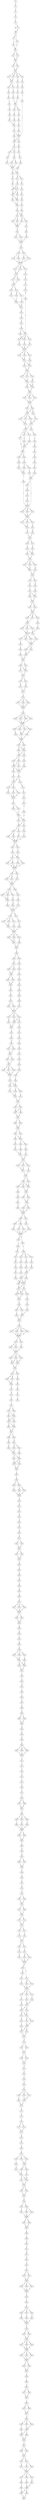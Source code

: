 strict digraph  {
	S0 -> S1 [ label = S ];
	S1 -> S2 [ label = C ];
	S2 -> S3 [ label = G ];
	S3 -> S4 [ label = L ];
	S4 -> S5 [ label = R ];
	S4 -> S6 [ label = C ];
	S5 -> S7 [ label = F ];
	S5 -> S8 [ label = I ];
	S6 -> S5 [ label = R ];
	S7 -> S9 [ label = V ];
	S8 -> S10 [ label = P ];
	S9 -> S10 [ label = P ];
	S10 -> S11 [ label = T ];
	S10 -> S12 [ label = A ];
	S11 -> S13 [ label = A ];
	S12 -> S13 [ label = A ];
	S13 -> S14 [ label = Q ];
	S13 -> S15 [ label = L ];
	S14 -> S16 [ label = K ];
	S15 -> S16 [ label = K ];
	S16 -> S17 [ label = S ];
	S16 -> S18 [ label = D ];
	S16 -> S19 [ label = P ];
	S16 -> S20 [ label = Q ];
	S17 -> S21 [ label = D ];
	S18 -> S22 [ label = K ];
	S19 -> S23 [ label = E ];
	S20 -> S21 [ label = D ];
	S21 -> S24 [ label = L ];
	S21 -> S25 [ label = M ];
	S22 -> S26 [ label = E ];
	S23 -> S27 [ label = G ];
	S24 -> S28 [ label = S ];
	S25 -> S29 [ label = V ];
	S26 -> S30 [ label = E ];
	S27 -> S31 [ label = A ];
	S28 -> S32 [ label = P ];
	S29 -> S33 [ label = L ];
	S30 -> S34 [ label = L ];
	S31 -> S35 [ label = S ];
	S32 -> S36 [ label = E ];
	S33 -> S37 [ label = D ];
	S34 -> S38 [ label = I ];
	S35 -> S36 [ label = E ];
	S36 -> S39 [ label = N ];
	S36 -> S40 [ label = S ];
	S37 -> S41 [ label = A ];
	S38 -> S42 [ label = N ];
	S38 -> S43 [ label = G ];
	S39 -> S44 [ label = A ];
	S40 -> S45 [ label = S ];
	S41 -> S46 [ label = G ];
	S42 -> S47 [ label = H ];
	S43 -> S48 [ label = D ];
	S44 -> S49 [ label = I ];
	S45 -> S50 [ label = G ];
	S46 -> S51 [ label = A ];
	S47 -> S52 [ label = T ];
	S47 -> S53 [ label = S ];
	S48 -> S54 [ label = K ];
	S49 -> S55 [ label = A ];
	S50 -> S56 [ label = T ];
	S51 -> S56 [ label = T ];
	S52 -> S57 [ label = A ];
	S53 -> S58 [ label = M ];
	S54 -> S59 [ label = N ];
	S55 -> S60 [ label = T ];
	S56 -> S61 [ label = V ];
	S57 -> S62 [ label = T ];
	S58 -> S63 [ label = I ];
	S58 -> S64 [ label = N ];
	S59 -> S65 [ label = V ];
	S60 -> S38 [ label = I ];
	S61 -> S38 [ label = I ];
	S61 -> S66 [ label = L ];
	S62 -> S67 [ label = L ];
	S63 -> S67 [ label = L ];
	S64 -> S67 [ label = L ];
	S65 -> S68 [ label = I ];
	S66 -> S42 [ label = N ];
	S67 -> S69 [ label = I ];
	S67 -> S70 [ label = V ];
	S68 -> S70 [ label = V ];
	S69 -> S71 [ label = R ];
	S70 -> S72 [ label = D ];
	S70 -> S73 [ label = Q ];
	S71 -> S74 [ label = H ];
	S72 -> S75 [ label = S ];
	S73 -> S76 [ label = R ];
	S74 -> S77 [ label = L ];
	S75 -> S78 [ label = I ];
	S76 -> S77 [ label = L ];
	S76 -> S79 [ label = M ];
	S77 -> S80 [ label = Q ];
	S77 -> S81 [ label = E ];
	S78 -> S82 [ label = S ];
	S79 -> S81 [ label = E ];
	S80 -> S83 [ label = A ];
	S81 -> S83 [ label = A ];
	S81 -> S84 [ label = S ];
	S82 -> S85 [ label = R ];
	S83 -> S86 [ label = L ];
	S84 -> S86 [ label = L ];
	S85 -> S87 [ label = F ];
	S86 -> S88 [ label = L ];
	S87 -> S89 [ label = Y ];
	S88 -> S90 [ label = N ];
	S88 -> S91 [ label = A ];
	S89 -> S90 [ label = N ];
	S90 -> S92 [ label = N ];
	S90 -> S93 [ label = S ];
	S91 -> S94 [ label = Q ];
	S91 -> S95 [ label = L ];
	S92 -> S96 [ label = G ];
	S93 -> S97 [ label = T ];
	S94 -> S96 [ label = G ];
	S95 -> S96 [ label = G ];
	S96 -> S98 [ label = N ];
	S97 -> S99 [ label = E ];
	S98 -> S100 [ label = Y ];
	S98 -> S101 [ label = G ];
	S99 -> S102 [ label = M ];
	S100 -> S103 [ label = S ];
	S101 -> S103 [ label = S ];
	S102 -> S103 [ label = S ];
	S103 -> S104 [ label = D ];
	S104 -> S105 [ label = I ];
	S104 -> S106 [ label = V ];
	S105 -> S107 [ label = I ];
	S105 -> S108 [ label = V ];
	S106 -> S109 [ label = S ];
	S106 -> S110 [ label = T ];
	S107 -> S111 [ label = L ];
	S108 -> S111 [ label = L ];
	S109 -> S111 [ label = L ];
	S110 -> S111 [ label = L ];
	S111 -> S112 [ label = K ];
	S111 -> S113 [ label = K ];
	S111 -> S114 [ label = R ];
	S112 -> S115 [ label = V ];
	S113 -> S116 [ label = L ];
	S114 -> S115 [ label = V ];
	S115 -> S117 [ label = H ];
	S115 -> S118 [ label = Q ];
	S116 -> S119 [ label = G ];
	S117 -> S120 [ label = T ];
	S118 -> S120 [ label = T ];
	S119 -> S121 [ label = N ];
	S120 -> S122 [ label = T ];
	S120 -> S123 [ label = V ];
	S121 -> S124 [ label = Q ];
	S122 -> S125 [ label = N ];
	S123 -> S126 [ label = H ];
	S123 -> S127 [ label = S ];
	S124 -> S128 [ label = R ];
	S125 -> S129 [ label = S ];
	S126 -> S129 [ label = S ];
	S127 -> S130 [ label = T ];
	S128 -> S131 [ label = F ];
	S129 -> S132 [ label = D ];
	S130 -> S132 [ label = D ];
	S131 -> S133 [ label = Y ];
	S131 -> S134 [ label = S ];
	S131 -> S135 [ label = Q ];
	S132 -> S136 [ label = E ];
	S133 -> S137 [ label = T ];
	S134 -> S138 [ label = S ];
	S135 -> S139 [ label = A ];
	S136 -> S140 [ label = V ];
	S137 -> S141 [ label = H ];
	S138 -> S141 [ label = H ];
	S139 -> S141 [ label = H ];
	S140 -> S142 [ label = K ];
	S141 -> S143 [ label = H ];
	S141 -> S144 [ label = R ];
	S141 -> S145 [ label = S ];
	S142 -> S146 [ label = V ];
	S143 -> S147 [ label = L ];
	S144 -> S148 [ label = F ];
	S145 -> S147 [ label = L ];
	S146 -> S131 [ label = F ];
	S146 -> S149 [ label = I ];
	S147 -> S150 [ label = L ];
	S147 -> S151 [ label = V ];
	S148 -> S151 [ label = V ];
	S149 -> S135 [ label = Q ];
	S150 -> S152 [ label = L ];
	S151 -> S152 [ label = L ];
	S152 -> S153 [ label = V ];
	S152 -> S154 [ label = S ];
	S152 -> S155 [ label = T ];
	S153 -> S156 [ label = L ];
	S154 -> S156 [ label = L ];
	S155 -> S157 [ label = M ];
	S156 -> S158 [ label = Q ];
	S156 -> S159 [ label = M ];
	S157 -> S158 [ label = Q ];
	S158 -> S160 [ label = S ];
	S159 -> S160 [ label = S ];
	S160 -> S161 [ label = Q ];
	S160 -> S162 [ label = D ];
	S160 -> S163 [ label = E ];
	S161 -> S164 [ label = V ];
	S162 -> S164 [ label = V ];
	S163 -> S164 [ label = V ];
	S164 -> S165 [ label = L ];
	S164 -> S166 [ label = F ];
	S165 -> S167 [ label = E ];
	S166 -> S168 [ label = R ];
	S166 -> S167 [ label = E ];
	S167 -> S169 [ label = N ];
	S167 -> S170 [ label = G ];
	S167 -> S171 [ label = E ];
	S168 -> S172 [ label = T ];
	S169 -> S173 [ label = M ];
	S170 -> S174 [ label = L ];
	S171 -> S174 [ label = L ];
	S172 -> S173 [ label = M ];
	S173 -> S175 [ label = L ];
	S173 -> S176 [ label = C ];
	S174 -> S175 [ label = L ];
	S175 -> S177 [ label = Q ];
	S175 -> S178 [ label = E ];
	S175 -> S179 [ label = L ];
	S176 -> S180 [ label = S ];
	S177 -> S181 [ label = N ];
	S178 -> S182 [ label = H ];
	S179 -> S183 [ label = T ];
	S180 -> S184 [ label = K ];
	S181 -> S185 [ label = Q ];
	S181 -> S186 [ label = S ];
	S182 -> S187 [ label = R ];
	S183 -> S187 [ label = R ];
	S184 -> S188 [ label = R ];
	S185 -> S189 [ label = T ];
	S186 -> S190 [ label = S ];
	S187 -> S181 [ label = N ];
	S188 -> S191 [ label = W ];
	S189 -> S192 [ label = V ];
	S190 -> S193 [ label = T ];
	S190 -> S194 [ label = A ];
	S191 -> S195 [ label = D ];
	S192 -> S196 [ label = L ];
	S193 -> S196 [ label = L ];
	S194 -> S197 [ label = V ];
	S195 -> S198 [ label = N ];
	S196 -> S199 [ label = T ];
	S197 -> S200 [ label = V ];
	S198 -> S201 [ label = N ];
	S199 -> S202 [ label = L ];
	S200 -> S203 [ label = N ];
	S200 -> S202 [ label = L ];
	S201 -> S204 [ label = K ];
	S202 -> S205 [ label = Q ];
	S202 -> S206 [ label = N ];
	S202 -> S207 [ label = R ];
	S203 -> S208 [ label = E ];
	S204 -> S200 [ label = V ];
	S205 -> S209 [ label = E ];
	S206 -> S209 [ label = E ];
	S207 -> S209 [ label = E ];
	S208 -> S210 [ label = I ];
	S209 -> S211 [ label = P ];
	S209 -> S212 [ label = N ];
	S209 -> S213 [ label = S ];
	S210 -> S214 [ label = E ];
	S211 -> S215 [ label = A ];
	S212 -> S216 [ label = E ];
	S213 -> S215 [ label = A ];
	S214 -> S202 [ label = L ];
	S215 -> S217 [ label = D ];
	S216 -> S218 [ label = Q ];
	S217 -> S219 [ label = C ];
	S218 -> S219 [ label = C ];
	S219 -> S220 [ label = A ];
	S219 -> S221 [ label = V ];
	S220 -> S222 [ label = A ];
	S221 -> S223 [ label = P ];
	S222 -> S224 [ label = L ];
	S222 -> S225 [ label = V ];
	S223 -> S225 [ label = V ];
	S224 -> S226 [ label = F ];
	S225 -> S226 [ label = F ];
	S226 -> S227 [ label = E ];
	S226 -> S228 [ label = P ];
	S226 -> S229 [ label = D ];
	S227 -> S230 [ label = K ];
	S228 -> S231 [ label = R ];
	S229 -> S230 [ label = K ];
	S230 -> S232 [ label = F ];
	S231 -> S232 [ label = F ];
	S232 -> S233 [ label = I ];
	S232 -> S234 [ label = L ];
	S233 -> S235 [ label = R ];
	S234 -> S236 [ label = H ];
	S235 -> S237 [ label = Y ];
	S236 -> S238 [ label = F ];
	S237 -> S239 [ label = L ];
	S237 -> S240 [ label = M ];
	S238 -> S239 [ label = L ];
	S239 -> S241 [ label = Y ];
	S240 -> S241 [ label = Y ];
	S241 -> S242 [ label = C ];
	S241 -> S243 [ label = H ];
	S242 -> S244 [ label = G ];
	S243 -> S244 [ label = G ];
	S244 -> S245 [ label = E ];
	S244 -> S246 [ label = T ];
	S244 -> S247 [ label = D ];
	S245 -> S248 [ label = I ];
	S246 -> S249 [ label = V ];
	S247 -> S248 [ label = I ];
	S248 -> S250 [ label = I ];
	S248 -> S251 [ label = A ];
	S248 -> S252 [ label = S ];
	S249 -> S253 [ label = Y ];
	S250 -> S254 [ label = I ];
	S251 -> S255 [ label = V ];
	S252 -> S255 [ label = V ];
	S253 -> S255 [ label = V ];
	S254 -> S256 [ label = L ];
	S255 -> S257 [ label = N ];
	S255 -> S258 [ label = Q ];
	S255 -> S259 [ label = R ];
	S256 -> S260 [ label = L ];
	S257 -> S261 [ label = T ];
	S258 -> S260 [ label = L ];
	S259 -> S260 [ label = L ];
	S260 -> S262 [ label = D ];
	S260 -> S263 [ label = E ];
	S261 -> S264 [ label = S ];
	S262 -> S265 [ label = Q ];
	S263 -> S265 [ label = Q ];
	S264 -> S266 [ label = T ];
	S265 -> S267 [ label = A ];
	S266 -> S267 [ label = A ];
	S267 -> S268 [ label = I ];
	S267 -> S269 [ label = L ];
	S268 -> S270 [ label = P ];
	S268 -> S271 [ label = S ];
	S269 -> S270 [ label = P ];
	S270 -> S272 [ label = L ];
	S271 -> S272 [ label = L ];
	S272 -> S273 [ label = H ];
	S272 -> S274 [ label = L ];
	S273 -> S275 [ label = K ];
	S274 -> S276 [ label = M ];
	S275 -> S277 [ label = L ];
	S276 -> S277 [ label = L ];
	S277 -> S278 [ label = A ];
	S278 -> S279 [ label = S ];
	S278 -> S280 [ label = D ];
	S278 -> S281 [ label = N ];
	S279 -> S282 [ label = K ];
	S280 -> S282 [ label = K ];
	S281 -> S282 [ label = K ];
	S282 -> S283 [ label = Y ];
	S283 -> S284 [ label = Q ];
	S283 -> S285 [ label = N ];
	S283 -> S286 [ label = T ];
	S283 -> S287 [ label = H ];
	S284 -> S288 [ label = V ];
	S285 -> S288 [ label = V ];
	S286 -> S288 [ label = V ];
	S287 -> S288 [ label = V ];
	S288 -> S289 [ label = A ];
	S288 -> S290 [ label = Q ];
	S288 -> S291 [ label = L ];
	S288 -> S292 [ label = W ];
	S289 -> S293 [ label = E ];
	S290 -> S294 [ label = A ];
	S291 -> S294 [ label = A ];
	S292 -> S295 [ label = G ];
	S293 -> S296 [ label = L ];
	S294 -> S296 [ label = L ];
	S295 -> S296 [ label = L ];
	S296 -> S297 [ label = Q ];
	S296 -> S298 [ label = K ];
	S297 -> S299 [ label = Q ];
	S297 -> S300 [ label = H ];
	S298 -> S299 [ label = Q ];
	S299 -> S301 [ label = G ];
	S299 -> S302 [ label = A ];
	S300 -> S301 [ label = G ];
	S301 -> S303 [ label = V ];
	S301 -> S304 [ label = L ];
	S302 -> S305 [ label = C ];
	S303 -> S306 [ label = S ];
	S304 -> S306 [ label = S ];
	S304 -> S307 [ label = T ];
	S305 -> S308 [ label = E ];
	S306 -> S309 [ label = D ];
	S306 -> S310 [ label = Q ];
	S307 -> S310 [ label = Q ];
	S308 -> S310 [ label = Q ];
	S309 -> S311 [ label = F ];
	S310 -> S312 [ label = Y ];
	S311 -> S313 [ label = M ];
	S312 -> S314 [ label = V ];
	S312 -> S313 [ label = M ];
	S313 -> S315 [ label = V ];
	S313 -> S316 [ label = T ];
	S314 -> S317 [ label = H ];
	S315 -> S318 [ label = R ];
	S316 -> S319 [ label = L ];
	S316 -> S320 [ label = Q ];
	S317 -> S321 [ label = I ];
	S318 -> S322 [ label = H ];
	S319 -> S322 [ label = H ];
	S320 -> S322 [ label = H ];
	S321 -> S323 [ label = Q ];
	S322 -> S324 [ label = L ];
	S323 -> S325 [ label = V ];
	S324 -> S326 [ label = A ];
	S324 -> S327 [ label = S ];
	S325 -> S328 [ label = R ];
	S326 -> S329 [ label = S ];
	S327 -> S329 [ label = S ];
	S328 -> S330 [ label = E ];
	S329 -> S330 [ label = E ];
	S329 -> S331 [ label = D ];
	S330 -> S332 [ label = S ];
	S330 -> S333 [ label = G ];
	S331 -> S332 [ label = S ];
	S332 -> S334 [ label = S ];
	S332 -> S335 [ label = P ];
	S333 -> S336 [ label = N ];
	S334 -> S337 [ label = Q ];
	S335 -> S338 [ label = H ];
	S335 -> S339 [ label = T ];
	S336 -> S340 [ label = V ];
	S337 -> S341 [ label = G ];
	S338 -> S341 [ label = G ];
	S339 -> S341 [ label = G ];
	S340 -> S341 [ label = G ];
	S341 -> S342 [ label = H ];
	S341 -> S343 [ label = G ];
	S342 -> S344 [ label = V ];
	S343 -> S345 [ label = A ];
	S344 -> S346 [ label = I ];
	S344 -> S347 [ label = V ];
	S345 -> S346 [ label = I ];
	S346 -> S348 [ label = S ];
	S346 -> S349 [ label = R ];
	S347 -> S350 [ label = N ];
	S347 -> S351 [ label = G ];
	S348 -> S352 [ label = W ];
	S349 -> S352 [ label = W ];
	S350 -> S352 [ label = W ];
	S351 -> S352 [ label = W ];
	S352 -> S353 [ label = Y ];
	S352 -> S354 [ label = L ];
	S353 -> S355 [ label = H ];
	S353 -> S356 [ label = N ];
	S354 -> S357 [ label = P ];
	S355 -> S358 [ label = Y ];
	S356 -> S358 [ label = Y ];
	S357 -> S358 [ label = Y ];
	S358 -> S359 [ label = A ];
	S358 -> S360 [ label = L ];
	S359 -> S361 [ label = V ];
	S359 -> S362 [ label = M ];
	S359 -> S363 [ label = L ];
	S360 -> S364 [ label = Q ];
	S361 -> S365 [ label = K ];
	S362 -> S366 [ label = Q ];
	S363 -> S366 [ label = Q ];
	S364 -> S367 [ label = L ];
	S365 -> S368 [ label = M ];
	S366 -> S369 [ label = I ];
	S367 -> S370 [ label = C ];
	S368 -> S371 [ label = G ];
	S369 -> S371 [ label = G ];
	S370 -> S371 [ label = G ];
	S371 -> S372 [ label = D ];
	S371 -> S373 [ label = H ];
	S372 -> S374 [ label = D ];
	S372 -> S375 [ label = V ];
	S372 -> S376 [ label = T ];
	S373 -> S377 [ label = L ];
	S374 -> S378 [ label = V ];
	S375 -> S379 [ label = A ];
	S376 -> S379 [ label = A ];
	S377 -> S380 [ label = D ];
	S378 -> S381 [ label = L ];
	S379 -> S381 [ label = L ];
	S380 -> S381 [ label = L ];
	S381 -> S382 [ label = Q ];
	S381 -> S383 [ label = E ];
	S381 -> S384 [ label = R ];
	S382 -> S385 [ label = D ];
	S383 -> S386 [ label = N ];
	S384 -> S385 [ label = D ];
	S385 -> S387 [ label = S ];
	S386 -> S387 [ label = S ];
	S387 -> S388 [ label = C ];
	S388 -> S389 [ label = L ];
	S388 -> S390 [ label = I ];
	S389 -> S391 [ label = Q ];
	S390 -> S392 [ label = E ];
	S391 -> S393 [ label = F ];
	S391 -> S394 [ label = Y ];
	S392 -> S395 [ label = V ];
	S393 -> S396 [ label = L ];
	S394 -> S396 [ label = L ];
	S395 -> S397 [ label = I ];
	S396 -> S398 [ label = A ];
	S396 -> S399 [ label = S ];
	S397 -> S400 [ label = V ];
	S398 -> S401 [ label = W ];
	S399 -> S401 [ label = W ];
	S400 -> S402 [ label = M ];
	S401 -> S403 [ label = N ];
	S402 -> S404 [ label = E ];
	S403 -> S405 [ label = L ];
	S404 -> S406 [ label = M ];
	S405 -> S407 [ label = S ];
	S406 -> S408 [ label = E ];
	S407 -> S409 [ label = T ];
	S407 -> S410 [ label = S ];
	S408 -> S411 [ label = F ];
	S409 -> S412 [ label = V ];
	S410 -> S412 [ label = V ];
	S411 -> S412 [ label = V ];
	S412 -> S413 [ label = I ];
	S412 -> S414 [ label = L ];
	S412 -> S415 [ label = F ];
	S413 -> S416 [ label = H ];
	S414 -> S417 [ label = K ];
	S414 -> S418 [ label = Q ];
	S415 -> S418 [ label = Q ];
	S416 -> S419 [ label = S ];
	S417 -> S420 [ label = F ];
	S418 -> S419 [ label = S ];
	S419 -> S421 [ label = G ];
	S420 -> S422 [ label = N ];
	S421 -> S423 [ label = E ];
	S422 -> S424 [ label = D ];
	S423 -> S425 [ label = W ];
	S424 -> S426 [ label = F ];
	S425 -> S427 [ label = S ];
	S425 -> S428 [ label = G ];
	S426 -> S429 [ label = L ];
	S427 -> S430 [ label = S ];
	S428 -> S430 [ label = S ];
	S429 -> S431 [ label = L ];
	S430 -> S432 [ label = I ];
	S430 -> S433 [ label = V ];
	S431 -> S434 [ label = L ];
	S432 -> S435 [ label = S ];
	S433 -> S435 [ label = S ];
	S434 -> S436 [ label = N ];
	S435 -> S437 [ label = D ];
	S435 -> S438 [ label = A ];
	S435 -> S439 [ label = E ];
	S436 -> S440 [ label = L ];
	S437 -> S441 [ label = D ];
	S438 -> S441 [ label = D ];
	S439 -> S441 [ label = D ];
	S440 -> S442 [ label = E ];
	S441 -> S443 [ label = L ];
	S442 -> S444 [ label = F ];
	S443 -> S445 [ label = M ];
	S443 -> S446 [ label = L ];
	S444 -> S446 [ label = L ];
	S445 -> S447 [ label = V ];
	S446 -> S448 [ label = I ];
	S446 -> S449 [ label = L ];
	S447 -> S450 [ label = S ];
	S448 -> S451 [ label = L ];
	S449 -> S450 [ label = S ];
	S450 -> S452 [ label = L ];
	S451 -> S452 [ label = L ];
	S452 -> S453 [ label = V ];
	S452 -> S454 [ label = L ];
	S453 -> S455 [ label = Q ];
	S454 -> S456 [ label = N ];
	S454 -> S455 [ label = Q ];
	S455 -> S457 [ label = R ];
	S456 -> S457 [ label = R ];
	S457 -> S458 [ label = S ];
	S457 -> S459 [ label = N ];
	S458 -> S460 [ label = D ];
	S459 -> S460 [ label = D ];
	S460 -> S461 [ label = L ];
	S460 -> S462 [ label = I ];
	S461 -> S463 [ label = V ];
	S461 -> S464 [ label = I ];
	S462 -> S463 [ label = V ];
	S463 -> S465 [ label = I ];
	S463 -> S466 [ label = V ];
	S464 -> S467 [ label = L ];
	S465 -> S468 [ label = L ];
	S466 -> S469 [ label = S ];
	S467 -> S470 [ label = Q ];
	S468 -> S471 [ label = N ];
	S469 -> S472 [ label = S ];
	S470 -> S472 [ label = S ];
	S471 -> S473 [ label = E ];
	S472 -> S473 [ label = E ];
	S473 -> S474 [ label = V ];
	S473 -> S475 [ label = F ];
	S473 -> S476 [ label = L ];
	S474 -> S477 [ label = E ];
	S475 -> S478 [ label = S ];
	S476 -> S477 [ label = E ];
	S477 -> S479 [ label = L ];
	S478 -> S479 [ label = L ];
	S479 -> S480 [ label = Y ];
	S479 -> S481 [ label = F ];
	S480 -> S482 [ label = N ];
	S480 -> S483 [ label = K ];
	S480 -> S484 [ label = E ];
	S481 -> S484 [ label = E ];
	S482 -> S485 [ label = A ];
	S483 -> S486 [ label = V ];
	S484 -> S485 [ label = A ];
	S485 -> S487 [ label = V ];
	S485 -> S488 [ label = L ];
	S486 -> S489 [ label = N ];
	S487 -> S490 [ label = E ];
	S488 -> S490 [ label = E ];
	S489 -> S491 [ label = V ];
	S490 -> S492 [ label = E ];
	S490 -> S493 [ label = A ];
	S491 -> S494 [ label = K ];
	S492 -> S495 [ label = W ];
	S493 -> S495 [ label = W ];
	S494 -> S495 [ label = W ];
	S495 -> S496 [ label = I ];
	S495 -> S497 [ label = L ];
	S496 -> S498 [ label = S ];
	S496 -> S499 [ label = G ];
	S497 -> S500 [ label = E ];
	S498 -> S501 [ label = R ];
	S498 -> S502 [ label = Y ];
	S499 -> S503 [ label = Q ];
	S500 -> S504 [ label = A ];
	S501 -> S505 [ label = N ];
	S502 -> S505 [ label = N ];
	S503 -> S505 [ label = N ];
	S504 -> S505 [ label = N ];
	S505 -> S506 [ label = Q ];
	S505 -> S507 [ label = S ];
	S506 -> S508 [ label = P ];
	S507 -> S509 [ label = S ];
	S508 -> S510 [ label = D ];
	S508 -> S511 [ label = G ];
	S508 -> S512 [ label = V ];
	S509 -> S513 [ label = D ];
	S510 -> S514 [ label = V ];
	S511 -> S515 [ label = G ];
	S512 -> S516 [ label = S ];
	S513 -> S517 [ label = N ];
	S514 -> S518 [ label = P ];
	S515 -> S519 [ label = L ];
	S516 -> S520 [ label = A ];
	S517 -> S521 [ label = H ];
	S518 -> S522 [ label = I ];
	S519 -> S523 [ label = T ];
	S520 -> S523 [ label = T ];
	S521 -> S524 [ label = S ];
	S522 -> S525 [ label = I ];
	S523 -> S525 [ label = I ];
	S523 -> S526 [ label = V ];
	S524 -> S527 [ label = N ];
	S525 -> S528 [ label = Q ];
	S525 -> S529 [ label = E ];
	S526 -> S529 [ label = E ];
	S527 -> S530 [ label = L ];
	S528 -> S531 [ label = N ];
	S529 -> S532 [ label = S ];
	S529 -> S531 [ label = N ];
	S530 -> S529 [ label = E ];
	S531 -> S533 [ label = V ];
	S531 -> S534 [ label = A ];
	S532 -> S535 [ label = L ];
	S532 -> S534 [ label = A ];
	S533 -> S536 [ label = L ];
	S534 -> S536 [ label = L ];
	S535 -> S537 [ label = I ];
	S536 -> S538 [ label = R ];
	S537 -> S539 [ label = P ];
	S538 -> S540 [ label = S ];
	S538 -> S541 [ label = A ];
	S539 -> S542 [ label = L ];
	S540 -> S543 [ label = I ];
	S541 -> S544 [ label = V ];
	S542 -> S543 [ label = I ];
	S543 -> S545 [ label = R ];
	S544 -> S545 [ label = R ];
	S545 -> S546 [ label = Y ];
	S546 -> S547 [ label = T ];
	S546 -> S548 [ label = S ];
	S546 -> S549 [ label = A ];
	S546 -> S550 [ label = G ];
	S547 -> S551 [ label = M ];
	S548 -> S551 [ label = M ];
	S549 -> S551 [ label = M ];
	S550 -> S551 [ label = M ];
	S551 -> S552 [ label = I ];
	S551 -> S553 [ label = M ];
	S552 -> S554 [ label = S ];
	S552 -> S555 [ label = P ];
	S553 -> S556 [ label = F ];
	S554 -> S557 [ label = P ];
	S555 -> S557 [ label = P ];
	S556 -> S557 [ label = P ];
	S557 -> S558 [ label = S ];
	S557 -> S559 [ label = E ];
	S557 -> S560 [ label = Q ];
	S558 -> S561 [ label = H ];
	S559 -> S562 [ label = Q ];
	S560 -> S562 [ label = Q ];
	S560 -> S561 [ label = H ];
	S561 -> S563 [ label = L ];
	S562 -> S563 [ label = L ];
	S563 -> S564 [ label = F ];
	S563 -> S565 [ label = I ];
	S564 -> S566 [ label = H ];
	S564 -> S567 [ label = R ];
	S565 -> S568 [ label = E ];
	S566 -> S569 [ label = L ];
	S567 -> S569 [ label = L ];
	S568 -> S570 [ label = I ];
	S569 -> S571 [ label = Q ];
	S570 -> S572 [ label = E ];
	S571 -> S573 [ label = K ];
	S572 -> S574 [ label = K ];
	S573 -> S575 [ label = Q ];
	S574 -> S576 [ label = S ];
	S575 -> S577 [ label = S ];
	S577 -> S579 [ label = P ];
	S577 -> S580 [ label = A ];
	S579 -> S581 [ label = V ];
	S579 -> S582 [ label = L ];
	S580 -> S582 [ label = L ];
	S581 -> S583 [ label = M ];
	S582 -> S584 [ label = L ];
	S582 -> S583 [ label = M ];
	S583 -> S585 [ label = V ];
	S583 -> S586 [ label = L ];
	S584 -> S586 [ label = L ];
	S585 -> S587 [ label = K ];
	S586 -> S587 [ label = K ];
	S587 -> S588 [ label = H ];
	S587 -> S589 [ label = Y ];
	S588 -> S590 [ label = Y ];
	S589 -> S591 [ label = H ];
	S590 -> S592 [ label = N ];
	S591 -> S593 [ label = Q ];
	S591 -> S594 [ label = E ];
	S592 -> S595 [ label = S ];
	S593 -> S595 [ label = S ];
	S594 -> S596 [ label = F ];
	S595 -> S597 [ label = V ];
	S595 -> S598 [ label = I ];
	S596 -> S598 [ label = I ];
	S597 -> S599 [ label = Q ];
	S598 -> S599 [ label = Q ];
	S598 -> S600 [ label = R ];
	S599 -> S601 [ label = D ];
	S600 -> S601 [ label = D ];
	S601 -> S602 [ label = L ];
	S602 -> S603 [ label = L ];
	S603 -> S604 [ label = F ];
	S603 -> S605 [ label = Y ];
	S604 -> S606 [ label = I ];
	S605 -> S607 [ label = M ];
	S605 -> S608 [ label = L ];
	S606 -> S609 [ label = A ];
	S607 -> S609 [ label = A ];
	S608 -> S609 [ label = A ];
	S609 -> S610 [ label = F ];
	S610 -> S611 [ label = Q ];
	S611 -> S612 [ label = F ];
	S612 -> S613 [ label = H ];
	S613 -> S614 [ label = S ];
	S614 -> S615 [ label = A ];
	S615 -> S616 [ label = S ];
	S616 -> S617 [ label = P ];
	S617 -> S618 [ label = L ];
	S617 -> S619 [ label = I ];
	S618 -> S620 [ label = Q ];
	S619 -> S620 [ label = Q ];
	S620 -> S621 [ label = F ];
	S620 -> S622 [ label = L ];
	S621 -> S623 [ label = A ];
	S622 -> S623 [ label = A ];
	S623 -> S624 [ label = K ];
	S624 -> S625 [ label = Y ];
	S625 -> S626 [ label = F ];
	S626 -> S627 [ label = D ];
	S627 -> S628 [ label = V ];
	S628 -> S629 [ label = N ];
	S629 -> S630 [ label = C ];
	S630 -> S631 [ label = S ];
	S631 -> S632 [ label = M ];
	S631 -> S633 [ label = L ];
	S631 -> S634 [ label = I ];
	S632 -> S635 [ label = F ];
	S633 -> S635 [ label = F ];
	S634 -> S635 [ label = F ];
	S635 -> S636 [ label = I ];
	S635 -> S637 [ label = T ];
	S636 -> S638 [ label = P ];
	S637 -> S638 [ label = P ];
	S638 -> S639 [ label = R ];
	S639 -> S640 [ label = N ];
	S640 -> S641 [ label = Y ];
	S641 -> S642 [ label = L ];
	S642 -> S643 [ label = S ];
	S643 -> S644 [ label = S ];
	S643 -> S645 [ label = A ];
	S643 -> S646 [ label = T ];
	S644 -> S647 [ label = S ];
	S645 -> S648 [ label = A ];
	S646 -> S647 [ label = S ];
	S647 -> S649 [ label = W ];
	S647 -> S650 [ label = L ];
	S648 -> S649 [ label = W ];
	S649 -> S651 [ label = G ];
	S650 -> S651 [ label = G ];
	S651 -> S652 [ label = S ];
	S652 -> S653 [ label = P ];
	S653 -> S654 [ label = W ];
	S654 -> S655 [ label = V ];
	S655 -> S656 [ label = I ];
	S656 -> S657 [ label = N ];
	S657 -> S658 [ label = N ];
	S658 -> S659 [ label = P ];
	S659 -> S660 [ label = A ];
	S659 -> S661 [ label = T ];
	S660 -> S662 [ label = R ];
	S661 -> S662 [ label = R ];
	S662 -> S663 [ label = D ];
	S663 -> S664 [ label = D ];
	S664 -> S665 [ label = R ];
	S665 -> S666 [ label = S ];
	S666 -> S667 [ label = T ];
	S666 -> S668 [ label = M ];
	S666 -> S669 [ label = F ];
	S667 -> S670 [ label = S ];
	S668 -> S670 [ label = S ];
	S669 -> S670 [ label = S ];
	S670 -> S671 [ label = F ];
	S671 -> S672 [ label = Q ];
	S672 -> S673 [ label = T ];
	S673 -> S674 [ label = Q ];
	S674 -> S675 [ label = L ];
	S675 -> S676 [ label = G ];
	S676 -> S677 [ label = P ];
	S677 -> S678 [ label = S ];
	S678 -> S679 [ label = N ];
	S678 -> S680 [ label = G ];
	S679 -> S681 [ label = H ];
	S680 -> S681 [ label = H ];
	S681 -> S682 [ label = D ];
	S682 -> S683 [ label = L ];
	S682 -> S684 [ label = A ];
	S682 -> S685 [ label = T ];
	S683 -> S686 [ label = I ];
	S684 -> S687 [ label = N ];
	S685 -> S688 [ label = S ];
	S686 -> S689 [ label = K ];
	S687 -> S689 [ label = K ];
	S688 -> S689 [ label = K ];
	S689 -> S690 [ label = K ];
	S689 -> S691 [ label = R ];
	S690 -> S692 [ label = V ];
	S691 -> S692 [ label = V ];
	S692 -> S693 [ label = T ];
	S693 -> S694 [ label = W ];
	S694 -> S695 [ label = N ];
	S695 -> S696 [ label = V ];
	S695 -> S697 [ label = A ];
	S696 -> S698 [ label = L ];
	S697 -> S698 [ label = L ];
	S698 -> S699 [ label = F ];
	S699 -> S700 [ label = S ];
	S700 -> S701 [ label = P ];
	S701 -> S702 [ label = R ];
	S702 -> S703 [ label = W ];
	S703 -> S704 [ label = L ];
	S703 -> S705 [ label = I ];
	S704 -> S706 [ label = P ];
	S705 -> S706 [ label = P ];
	S706 -> S707 [ label = V ];
	S706 -> S708 [ label = L ];
	S707 -> S709 [ label = S ];
	S708 -> S709 [ label = S ];
	S709 -> S710 [ label = L ];
	S709 -> S711 [ label = A ];
	S710 -> S712 [ label = R ];
	S711 -> S712 [ label = R ];
	S712 -> S713 [ label = P ];
	S712 -> S714 [ label = S ];
	S713 -> S715 [ label = V ];
	S714 -> S716 [ label = T ];
	S715 -> S717 [ label = Y ];
	S716 -> S717 [ label = Y ];
	S717 -> S718 [ label = A ];
	S717 -> S719 [ label = T ];
	S718 -> S720 [ label = D ];
	S719 -> S721 [ label = E ];
	S720 -> S722 [ label = P ];
	S721 -> S723 [ label = H ];
	S721 -> S724 [ label = M ];
	S722 -> S725 [ label = G ];
	S723 -> S725 [ label = G ];
	S724 -> S725 [ label = G ];
	S725 -> S726 [ label = P ];
	S725 -> S727 [ label = A ];
	S726 -> S728 [ label = S ];
	S727 -> S729 [ label = I ];
	S727 -> S730 [ label = M ];
	S728 -> S731 [ label = L ];
	S729 -> S732 [ label = Q ];
	S730 -> S732 [ label = Q ];
	S731 -> S733 [ label = L ];
	S732 -> S734 [ label = S ];
	S732 -> S735 [ label = A ];
	S732 -> S736 [ label = P ];
	S733 -> S732 [ label = Q ];
	S734 -> S737 [ label = I ];
	S735 -> S738 [ label = A ];
	S736 -> S739 [ label = T ];
	S737 -> S740 [ label = K ];
	S738 -> S741 [ label = R ];
	S739 -> S741 [ label = R ];
	S740 -> S742 [ label = P ];
	S741 -> S742 [ label = P ];
	S741 -> S743 [ label = T ];
	S742 -> S744 [ label = E ];
	S742 -> S745 [ label = D ];
	S743 -> S745 [ label = D ];
	S744 -> S746 [ label = D ];
	S745 -> S747 [ label = N ];
	S745 -> S748 [ label = G ];
	S746 -> S749 [ label = S ];
	S747 -> S750 [ label = G ];
	S748 -> S750 [ label = G ];
	S749 -> S751 [ label = R ];
	S750 -> S752 [ label = H ];
	S750 -> S751 [ label = R ];
	S751 -> S753 [ label = P ];
	S752 -> S753 [ label = P ];
	S753 -> S754 [ label = R ];
	S754 -> S755 [ label = L ];
	S754 -> S756 [ label = I ];
	S755 -> S757 [ label = I ];
	S756 -> S757 [ label = I ];
	S757 -> S758 [ label = I ];
	S757 -> S759 [ label = V ];
	S758 -> S760 [ label = T ];
	S759 -> S760 [ label = T ];
	S760 -> S761 [ label = P ];
	S761 -> S762 [ label = A ];
	S762 -> S763 [ label = T ];
	S763 -> S764 [ label = S ];
	S764 -> S765 [ label = S ];
	S765 -> S766 [ label = P ];
	S765 -> S767 [ label = A ];
	S765 -> S768 [ label = S ];
	S766 -> S769 [ label = E ];
	S767 -> S770 [ label = D ];
	S768 -> S770 [ label = D ];
	S769 -> S771 [ label = F ];
	S770 -> S771 [ label = F ];
	S771 -> S772 [ label = A ];
	S772 -> S773 [ label = G ];
	S773 -> S774 [ label = V ];
	S774 -> S775 [ label = S ];
	S774 -> S776 [ label = T ];
	S775 -> S777 [ label = F ];
	S776 -> S777 [ label = F ];
	S777 -> S778 [ label = Q ];
	S778 -> S779 [ label = K ];
	S779 -> S780 [ label = T ];
	S780 -> S781 [ label = V ];
	S781 -> S782 [ label = L ];
	S781 -> S783 [ label = V ];
	S781 -> S784 [ label = I ];
	S782 -> S785 [ label = I ];
	S783 -> S786 [ label = V ];
	S784 -> S786 [ label = V ];
	S785 -> S787 [ label = G ];
	S786 -> S788 [ label = A ];
	S786 -> S789 [ label = V ];
	S787 -> S790 [ label = V ];
	S788 -> S790 [ label = V ];
	S789 -> S791 [ label = A ];
	S790 -> S792 [ label = K ];
	S790 -> S793 [ label = R ];
	S791 -> S793 [ label = R ];
	S792 -> S794 [ label = Q ];
	S793 -> S794 [ label = Q ];
	S794 -> S795 [ label = H ];
	S794 -> S796 [ label = Q ];
	S795 -> S797 [ label = G ];
	S796 -> S797 [ label = G ];
	S797 -> S798 [ label = K ];
	S798 -> S799 [ label = I ];
	S798 -> S800 [ label = V ];
	S799 -> S801 [ label = F ];
	S800 -> S802 [ label = L ];
	S800 -> S803 [ label = V ];
	S801 -> S804 [ label = V ];
	S802 -> S804 [ label = V ];
	S803 -> S804 [ label = V ];
	S804 -> S805 [ label = K ];
	S804 -> S806 [ label = R ];
	S805 -> S807 [ label = H ];
	S806 -> S807 [ label = H ];
	S807 -> S808 [ label = V ];
	S808 -> S809 [ label = Y ];
	S809 -> S810 [ label = N ];
	S810 -> S811 [ label = F ];
	S811 -> S812 [ label = H ];
	S812 -> S813 [ label = Q ];
	S813 -> S814 [ label = S ];
	S814 -> S815 [ label = T ];
	S815 -> S816 [ label = D ];
	S815 -> S817 [ label = E ];
	S816 -> S818 [ label = E ];
	S817 -> S818 [ label = E ];
	S818 -> S819 [ label = A ];
	S818 -> S820 [ label = T ];
	S818 -> S821 [ label = V ];
	S819 -> S822 [ label = G ];
	S820 -> S822 [ label = G ];
	S821 -> S822 [ label = G ];
	S822 -> S823 [ label = D ];
	S823 -> S824 [ label = F ];
	S824 -> S825 [ label = L ];
	S825 -> S826 [ label = I ];
	S825 -> S827 [ label = A ];
	S825 -> S828 [ label = L ];
	S826 -> S829 [ label = N ];
	S827 -> S830 [ label = E ];
	S828 -> S831 [ label = D ];
	S829 -> S832 [ label = A ];
	S830 -> S832 [ label = A ];
	S831 -> S832 [ label = A ];
	S832 -> S833 [ label = D ];
	S833 -> S834 [ label = I ];
	S833 -> S835 [ label = L ];
	S834 -> S836 [ label = Q ];
	S835 -> S836 [ label = Q ];
	S836 -> S837 [ label = K ];
	S836 -> S838 [ label = H ];
	S836 -> S839 [ label = R ];
	S837 -> S840 [ label = R ];
	S838 -> S840 [ label = R ];
	S839 -> S840 [ label = R ];
	S840 -> S841 [ label = S ];
	S840 -> S842 [ label = G ];
	S840 -> S843 [ label = A ];
	S841 -> S844 [ label = S ];
	S842 -> S844 [ label = S ];
	S843 -> S844 [ label = S ];
	S844 -> S845 [ label = E ];
	S844 -> S846 [ label = D ];
	S845 -> S847 [ label = Y ];
	S846 -> S847 [ label = Y ];
	S847 -> S848 [ label = L ];
	S848 -> S849 [ label = I ];
	S849 -> S850 [ label = D ];
	S850 -> S851 [ label = N ];
	S850 -> S852 [ label = S ];
	S851 -> S853 [ label = S ];
	S852 -> S853 [ label = S ];
	S853 -> S854 [ label = L ];
	S854 -> S855 [ label = H ];
	S854 -> S856 [ label = Y ];
	S855 -> S857 [ label = L ];
	S856 -> S857 [ label = L ];
	S857 -> S858 [ label = H ];
	S858 -> S859 [ label = L ];
	S858 -> S860 [ label = I ];
	S858 -> S861 [ label = V ];
	S859 -> S862 [ label = I ];
	S860 -> S863 [ label = V ];
	S861 -> S863 [ label = V ];
	S862 -> S864 [ label = I ];
	S863 -> S865 [ label = V ];
	S863 -> S864 [ label = I ];
	S864 -> S866 [ label = K ];
	S865 -> S866 [ label = K ];
	S866 -> S867 [ label = P ];
	S867 -> S868 [ label = I ];
	S867 -> S869 [ label = L ];
	S868 -> S870 [ label = Y ];
	S869 -> S870 [ label = Y ];
	S870 -> S871 [ label = Q ];
	S870 -> S872 [ label = H ];
	S871 -> S873 [ label = P ];
	S872 -> S874 [ label = S ];
	S872 -> S875 [ label = T ];
	S873 -> S876 [ label = L ];
	S874 -> S876 [ label = L ];
	S875 -> S876 [ label = L ];
	S876 -> S877 [ label = V ];
	S876 -> S878 [ label = I ];
	S876 -> S879 [ label = L ];
	S877 -> S880 [ label = R ];
	S878 -> S881 [ label = K ];
	S879 -> S882 [ label = V ];
	S880 -> S883 [ label = V ];
	S881 -> S884 [ label = A ];
	S882 -> S884 [ label = A ];
	S883 -> S885 [ label = R ];
	S884 -> S886 [ label = K ];
	S884 -> S885 [ label = R ];
	S885 -> S887 [ label = K ];
	S886 -> S887 [ label = K ];
}

